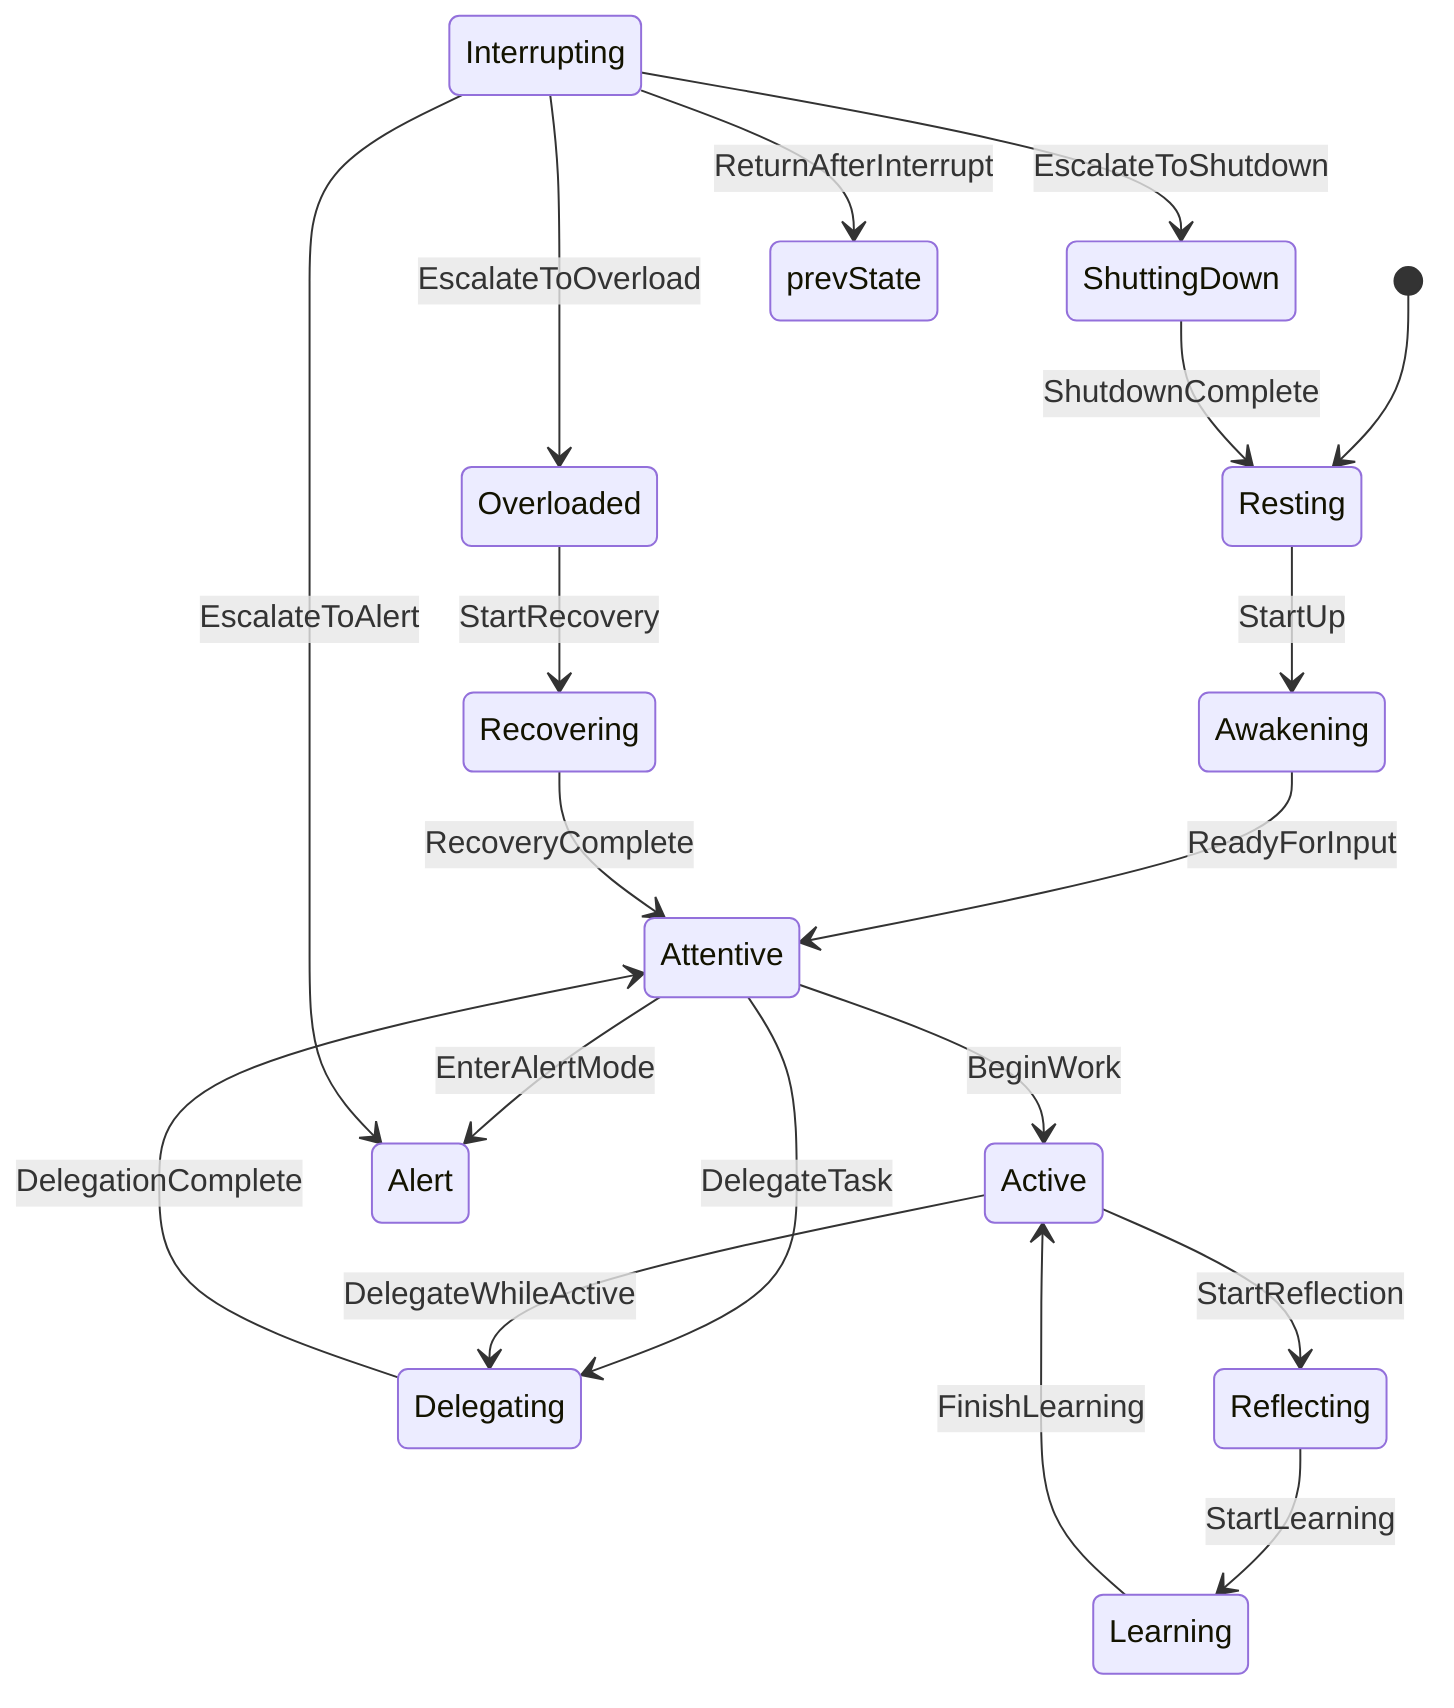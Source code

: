 stateDiagram-v2
    [*] --> Resting
    Resting --> Awakening : StartUp
    Awakening --> Attentive : ReadyForInput
    Attentive --> Active : BeginWork
    Attentive --> Alert : EnterAlertMode
    Attentive --> Delegating : DelegateTask
    Active --> Reflecting : StartReflection
    Active --> Delegating : DelegateWhileActive
    Reflecting --> Learning : StartLearning
    Learning --> Active : FinishLearning
    Delegating --> Attentive : DelegationComplete
    Overloaded --> Recovering : StartRecovery
    Recovering --> Attentive : RecoveryComplete
    ShuttingDown --> Resting : ShutdownComplete
    Interrupting --> Overloaded : EscalateToOverload
    Interrupting --> Alert : EscalateToAlert
    Interrupting --> ShuttingDown : EscalateToShutdown
    Interrupting --> prevState : ReturnAfterInterrupt